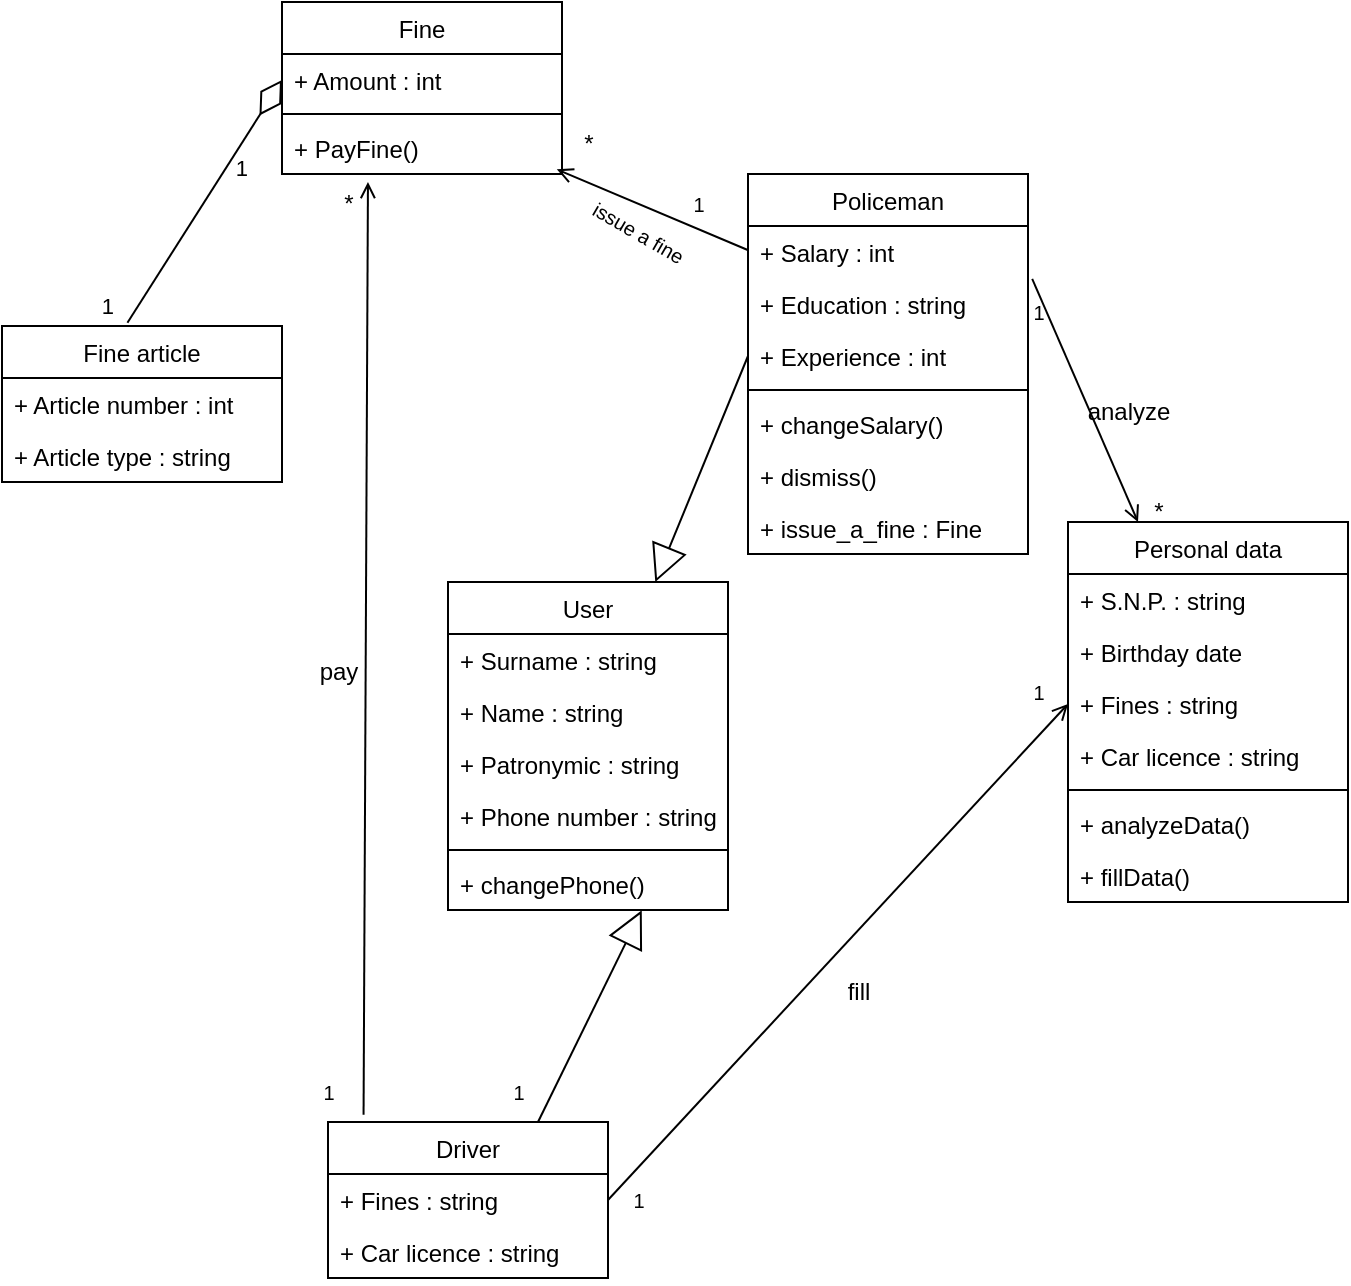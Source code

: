 <mxfile version="20.4.0" type="device"><diagram id="mCyr1kptdM3YggUfpTlr" name="Page-1"><mxGraphModel dx="745" dy="1710" grid="1" gridSize="10" guides="1" tooltips="1" connect="1" arrows="1" fold="1" page="1" pageScale="1" pageWidth="850" pageHeight="1100" math="0" shadow="0"><root><mxCell id="0"/><mxCell id="1" parent="0"/><mxCell id="RMtQjLJvcsIaxz_irh20-17" value="" style="endArrow=block;endSize=16;endFill=0;html=1;exitX=0;exitY=0.5;exitDx=0;exitDy=0;" parent="1" source="6ocjAHUngIfhMNf8PXdl-6" target="6ocjAHUngIfhMNf8PXdl-15" edge="1"><mxGeometry x="0.007" y="-8" width="160" relative="1" as="geometry"><mxPoint x="360" y="-400" as="sourcePoint"/><mxPoint x="340" y="-810" as="targetPoint"/><mxPoint as="offset"/></mxGeometry></mxCell><mxCell id="6ocjAHUngIfhMNf8PXdl-3" value="Policeman" style="swimlane;fontStyle=0;childLayout=stackLayout;horizontal=1;startSize=26;fillColor=none;horizontalStack=0;resizeParent=1;resizeParentMax=0;resizeLast=0;collapsible=1;marginBottom=0;" parent="1" vertex="1"><mxGeometry x="380" y="-514" width="140" height="190" as="geometry"/></mxCell><mxCell id="6ocjAHUngIfhMNf8PXdl-4" value="+ Salary : int" style="text;strokeColor=none;fillColor=none;align=left;verticalAlign=top;spacingLeft=4;spacingRight=4;overflow=hidden;rotatable=0;points=[[0,0.5],[1,0.5]];portConstraint=eastwest;" parent="6ocjAHUngIfhMNf8PXdl-3" vertex="1"><mxGeometry y="26" width="140" height="26" as="geometry"/></mxCell><mxCell id="6ocjAHUngIfhMNf8PXdl-5" value="+ Education : string" style="text;strokeColor=none;fillColor=none;align=left;verticalAlign=top;spacingLeft=4;spacingRight=4;overflow=hidden;rotatable=0;points=[[0,0.5],[1,0.5]];portConstraint=eastwest;" parent="6ocjAHUngIfhMNf8PXdl-3" vertex="1"><mxGeometry y="52" width="140" height="26" as="geometry"/></mxCell><mxCell id="6ocjAHUngIfhMNf8PXdl-6" value="+ Experience : int" style="text;strokeColor=none;fillColor=none;align=left;verticalAlign=top;spacingLeft=4;spacingRight=4;overflow=hidden;rotatable=0;points=[[0,0.5],[1,0.5]];portConstraint=eastwest;" parent="6ocjAHUngIfhMNf8PXdl-3" vertex="1"><mxGeometry y="78" width="140" height="26" as="geometry"/></mxCell><mxCell id="i1IjPsrdhijwOijEoD8R-19" value="" style="line;strokeWidth=1;fillColor=none;align=left;verticalAlign=middle;spacingTop=-1;spacingLeft=3;spacingRight=3;rotatable=0;labelPosition=right;points=[];portConstraint=eastwest;strokeColor=inherit;" vertex="1" parent="6ocjAHUngIfhMNf8PXdl-3"><mxGeometry y="104" width="140" height="8" as="geometry"/></mxCell><mxCell id="i1IjPsrdhijwOijEoD8R-18" value="+ changeSalary()" style="text;strokeColor=none;fillColor=none;align=left;verticalAlign=top;spacingLeft=4;spacingRight=4;overflow=hidden;rotatable=0;points=[[0,0.5],[1,0.5]];portConstraint=eastwest;" vertex="1" parent="6ocjAHUngIfhMNf8PXdl-3"><mxGeometry y="112" width="140" height="26" as="geometry"/></mxCell><mxCell id="i1IjPsrdhijwOijEoD8R-14" value="+ dismiss()" style="text;strokeColor=none;fillColor=none;align=left;verticalAlign=top;spacingLeft=4;spacingRight=4;overflow=hidden;rotatable=0;points=[[0,0.5],[1,0.5]];portConstraint=eastwest;" vertex="1" parent="6ocjAHUngIfhMNf8PXdl-3"><mxGeometry y="138" width="140" height="26" as="geometry"/></mxCell><mxCell id="i1IjPsrdhijwOijEoD8R-28" value="+ issue_a_fine : Fine" style="text;strokeColor=none;fillColor=none;align=left;verticalAlign=top;spacingLeft=4;spacingRight=4;overflow=hidden;rotatable=0;points=[[0,0.5],[1,0.5]];portConstraint=eastwest;" vertex="1" parent="6ocjAHUngIfhMNf8PXdl-3"><mxGeometry y="164" width="140" height="26" as="geometry"/></mxCell><mxCell id="6ocjAHUngIfhMNf8PXdl-10" value="Driver" style="swimlane;fontStyle=0;childLayout=stackLayout;horizontal=1;startSize=26;fillColor=none;horizontalStack=0;resizeParent=1;resizeParentMax=0;resizeLast=0;collapsible=1;marginBottom=0;" parent="1" vertex="1"><mxGeometry x="170" y="-40" width="140" height="78" as="geometry"/></mxCell><mxCell id="6ocjAHUngIfhMNf8PXdl-11" value="+ Fines : string" style="text;strokeColor=none;fillColor=none;align=left;verticalAlign=top;spacingLeft=4;spacingRight=4;overflow=hidden;rotatable=0;points=[[0,0.5],[1,0.5]];portConstraint=eastwest;" parent="6ocjAHUngIfhMNf8PXdl-10" vertex="1"><mxGeometry y="26" width="140" height="26" as="geometry"/></mxCell><mxCell id="6ocjAHUngIfhMNf8PXdl-12" value="+ Car licence : string" style="text;strokeColor=none;fillColor=none;align=left;verticalAlign=top;spacingLeft=4;spacingRight=4;overflow=hidden;rotatable=0;points=[[0,0.5],[1,0.5]];portConstraint=eastwest;" parent="6ocjAHUngIfhMNf8PXdl-10" vertex="1"><mxGeometry y="52" width="140" height="26" as="geometry"/></mxCell><mxCell id="6ocjAHUngIfhMNf8PXdl-15" value="User" style="swimlane;fontStyle=0;childLayout=stackLayout;horizontal=1;startSize=26;fillColor=none;horizontalStack=0;resizeParent=1;resizeParentMax=0;resizeLast=0;collapsible=1;marginBottom=0;" parent="1" vertex="1"><mxGeometry x="230" y="-310" width="140" height="164" as="geometry"/></mxCell><mxCell id="6ocjAHUngIfhMNf8PXdl-16" value="+ Surname : string" style="text;strokeColor=none;fillColor=none;align=left;verticalAlign=top;spacingLeft=4;spacingRight=4;overflow=hidden;rotatable=0;points=[[0,0.5],[1,0.5]];portConstraint=eastwest;" parent="6ocjAHUngIfhMNf8PXdl-15" vertex="1"><mxGeometry y="26" width="140" height="26" as="geometry"/></mxCell><mxCell id="6ocjAHUngIfhMNf8PXdl-17" value="+ Name : string" style="text;strokeColor=none;fillColor=none;align=left;verticalAlign=top;spacingLeft=4;spacingRight=4;overflow=hidden;rotatable=0;points=[[0,0.5],[1,0.5]];portConstraint=eastwest;" parent="6ocjAHUngIfhMNf8PXdl-15" vertex="1"><mxGeometry y="52" width="140" height="26" as="geometry"/></mxCell><mxCell id="6ocjAHUngIfhMNf8PXdl-18" value="+ Patronymic : string" style="text;strokeColor=none;fillColor=none;align=left;verticalAlign=top;spacingLeft=4;spacingRight=4;overflow=hidden;rotatable=0;points=[[0,0.5],[1,0.5]];portConstraint=eastwest;" parent="6ocjAHUngIfhMNf8PXdl-15" vertex="1"><mxGeometry y="78" width="140" height="26" as="geometry"/></mxCell><mxCell id="6ocjAHUngIfhMNf8PXdl-19" value="+ Phone number : string" style="text;strokeColor=none;fillColor=none;align=left;verticalAlign=top;spacingLeft=4;spacingRight=4;overflow=hidden;rotatable=0;points=[[0,0.5],[1,0.5]];portConstraint=eastwest;" parent="6ocjAHUngIfhMNf8PXdl-15" vertex="1"><mxGeometry y="104" width="140" height="26" as="geometry"/></mxCell><mxCell id="i1IjPsrdhijwOijEoD8R-17" value="" style="line;strokeWidth=1;fillColor=none;align=left;verticalAlign=middle;spacingTop=-1;spacingLeft=3;spacingRight=3;rotatable=0;labelPosition=right;points=[];portConstraint=eastwest;strokeColor=inherit;" vertex="1" parent="6ocjAHUngIfhMNf8PXdl-15"><mxGeometry y="130" width="140" height="8" as="geometry"/></mxCell><mxCell id="i1IjPsrdhijwOijEoD8R-15" value="+ changePhone()" style="text;strokeColor=none;fillColor=none;align=left;verticalAlign=top;spacingLeft=4;spacingRight=4;overflow=hidden;rotatable=0;points=[[0,0.5],[1,0.5]];portConstraint=eastwest;" vertex="1" parent="6ocjAHUngIfhMNf8PXdl-15"><mxGeometry y="138" width="140" height="26" as="geometry"/></mxCell><mxCell id="6ocjAHUngIfhMNf8PXdl-21" value="Personal data" style="swimlane;fontStyle=0;childLayout=stackLayout;horizontal=1;startSize=26;fillColor=none;horizontalStack=0;resizeParent=1;resizeParentMax=0;resizeLast=0;collapsible=1;marginBottom=0;" parent="1" vertex="1"><mxGeometry x="540" y="-340" width="140" height="190" as="geometry"/></mxCell><mxCell id="6ocjAHUngIfhMNf8PXdl-22" value="+ S.N.P. : string" style="text;strokeColor=none;fillColor=none;align=left;verticalAlign=top;spacingLeft=4;spacingRight=4;overflow=hidden;rotatable=0;points=[[0,0.5],[1,0.5]];portConstraint=eastwest;" parent="6ocjAHUngIfhMNf8PXdl-21" vertex="1"><mxGeometry y="26" width="140" height="26" as="geometry"/></mxCell><mxCell id="6ocjAHUngIfhMNf8PXdl-20" value="+ Birthday date" style="text;strokeColor=none;fillColor=none;align=left;verticalAlign=top;spacingLeft=4;spacingRight=4;overflow=hidden;rotatable=0;points=[[0,0.5],[1,0.5]];portConstraint=eastwest;" parent="6ocjAHUngIfhMNf8PXdl-21" vertex="1"><mxGeometry y="52" width="140" height="26" as="geometry"/></mxCell><mxCell id="6ocjAHUngIfhMNf8PXdl-25" value="+ Fines : string" style="text;strokeColor=none;fillColor=none;align=left;verticalAlign=top;spacingLeft=4;spacingRight=4;overflow=hidden;rotatable=0;points=[[0,0.5],[1,0.5]];portConstraint=eastwest;" parent="6ocjAHUngIfhMNf8PXdl-21" vertex="1"><mxGeometry y="78" width="140" height="26" as="geometry"/></mxCell><mxCell id="6ocjAHUngIfhMNf8PXdl-26" value="+ Car licence : string" style="text;strokeColor=none;fillColor=none;align=left;verticalAlign=top;spacingLeft=4;spacingRight=4;overflow=hidden;rotatable=0;points=[[0,0.5],[1,0.5]];portConstraint=eastwest;" parent="6ocjAHUngIfhMNf8PXdl-21" vertex="1"><mxGeometry y="104" width="140" height="26" as="geometry"/></mxCell><mxCell id="i1IjPsrdhijwOijEoD8R-24" value="" style="line;strokeWidth=1;fillColor=none;align=left;verticalAlign=middle;spacingTop=-1;spacingLeft=3;spacingRight=3;rotatable=0;labelPosition=right;points=[];portConstraint=eastwest;strokeColor=inherit;" vertex="1" parent="6ocjAHUngIfhMNf8PXdl-21"><mxGeometry y="130" width="140" height="8" as="geometry"/></mxCell><mxCell id="i1IjPsrdhijwOijEoD8R-20" value="+ analyzeData()" style="text;strokeColor=none;fillColor=none;align=left;verticalAlign=top;spacingLeft=4;spacingRight=4;overflow=hidden;rotatable=0;points=[[0,0.5],[1,0.5]];portConstraint=eastwest;" vertex="1" parent="6ocjAHUngIfhMNf8PXdl-21"><mxGeometry y="138" width="140" height="26" as="geometry"/></mxCell><mxCell id="i1IjPsrdhijwOijEoD8R-21" value="+ fillData()" style="text;strokeColor=none;fillColor=none;align=left;verticalAlign=top;spacingLeft=4;spacingRight=4;overflow=hidden;rotatable=0;points=[[0,0.5],[1,0.5]];portConstraint=eastwest;" vertex="1" parent="6ocjAHUngIfhMNf8PXdl-21"><mxGeometry y="164" width="140" height="26" as="geometry"/></mxCell><mxCell id="6ocjAHUngIfhMNf8PXdl-27" value="" style="endArrow=block;endSize=16;endFill=0;html=1;exitX=0.75;exitY=0;exitDx=0;exitDy=0;entryX=0.692;entryY=1.007;entryDx=0;entryDy=0;entryPerimeter=0;" parent="1" source="6ocjAHUngIfhMNf8PXdl-10" target="i1IjPsrdhijwOijEoD8R-15" edge="1"><mxGeometry x="0.007" y="-8" width="160" relative="1" as="geometry"><mxPoint x="220" y="-350" as="sourcePoint"/><mxPoint x="327.275" y="-104" as="targetPoint"/><mxPoint as="offset"/><Array as="points"/></mxGeometry></mxCell><mxCell id="6ocjAHUngIfhMNf8PXdl-32" value="" style="endArrow=none;html=1;rounded=0;endFill=0;strokeWidth=1;entryX=1;entryY=0.5;entryDx=0;entryDy=0;exitX=0;exitY=0.5;exitDx=0;exitDy=0;startArrow=open;startFill=0;endSize=14;" parent="1" source="6ocjAHUngIfhMNf8PXdl-25" target="6ocjAHUngIfhMNf8PXdl-11" edge="1"><mxGeometry width="50" height="50" relative="1" as="geometry"><mxPoint x="350" y="-140" as="sourcePoint"/><mxPoint x="290" y="-180" as="targetPoint"/><Array as="points"/></mxGeometry></mxCell><mxCell id="6ocjAHUngIfhMNf8PXdl-33" value="&lt;font style=&quot;font-size: 10px;&quot;&gt;1&lt;/font&gt;" style="text;html=1;align=center;verticalAlign=middle;resizable=0;points=[];autosize=1;strokeColor=none;fillColor=none;" parent="1" vertex="1"><mxGeometry x="310" y="-16" width="30" height="30" as="geometry"/></mxCell><mxCell id="6ocjAHUngIfhMNf8PXdl-34" value="&lt;font style=&quot;font-size: 10px;&quot;&gt;1&lt;/font&gt;" style="text;html=1;align=center;verticalAlign=middle;resizable=0;points=[];autosize=1;strokeColor=none;fillColor=none;" parent="1" vertex="1"><mxGeometry x="510" y="-270" width="30" height="30" as="geometry"/></mxCell><mxCell id="6ocjAHUngIfhMNf8PXdl-35" value="" style="endArrow=open;html=1;rounded=0;strokeWidth=1;fontSize=10;exitX=1.015;exitY=0.016;exitDx=0;exitDy=0;exitPerimeter=0;entryX=0.25;entryY=0;entryDx=0;entryDy=0;endFill=0;" parent="1" source="6ocjAHUngIfhMNf8PXdl-5" target="6ocjAHUngIfhMNf8PXdl-21" edge="1"><mxGeometry width="50" height="50" relative="1" as="geometry"><mxPoint x="440" y="-290" as="sourcePoint"/><mxPoint x="490" y="-340" as="targetPoint"/></mxGeometry></mxCell><mxCell id="6ocjAHUngIfhMNf8PXdl-36" value="&lt;font style=&quot;font-size: 10px;&quot;&gt;1&lt;/font&gt;" style="text;html=1;align=center;verticalAlign=middle;resizable=0;points=[];autosize=1;strokeColor=none;fillColor=none;" parent="1" vertex="1"><mxGeometry x="510" y="-460" width="30" height="30" as="geometry"/></mxCell><mxCell id="6ocjAHUngIfhMNf8PXdl-37" value="issue a fine" style="text;html=1;align=center;verticalAlign=middle;resizable=0;points=[];autosize=1;strokeColor=none;fillColor=none;fontSize=10;rotation=30;" parent="1" vertex="1"><mxGeometry x="290" y="-500" width="70" height="30" as="geometry"/></mxCell><mxCell id="6ocjAHUngIfhMNf8PXdl-38" value="&lt;font style=&quot;font-size: 12px;&quot;&gt;fill&lt;/font&gt;" style="text;html=1;align=center;verticalAlign=middle;resizable=0;points=[];autosize=1;strokeColor=none;fillColor=none;fontSize=10;" parent="1" vertex="1"><mxGeometry x="420" y="-120" width="30" height="30" as="geometry"/></mxCell><mxCell id="PAIgX8eZ8kHETpRs-qrd-1" value="Fine" style="swimlane;fontStyle=0;childLayout=stackLayout;horizontal=1;startSize=26;fillColor=none;horizontalStack=0;resizeParent=1;resizeParentMax=0;resizeLast=0;collapsible=1;marginBottom=0;" parent="1" vertex="1"><mxGeometry x="147" y="-600" width="140" height="86" as="geometry"/></mxCell><mxCell id="PAIgX8eZ8kHETpRs-qrd-2" value="+ Amount : int" style="text;strokeColor=none;fillColor=none;align=left;verticalAlign=top;spacingLeft=4;spacingRight=4;overflow=hidden;rotatable=0;points=[[0,0.5],[1,0.5]];portConstraint=eastwest;" parent="PAIgX8eZ8kHETpRs-qrd-1" vertex="1"><mxGeometry y="26" width="140" height="26" as="geometry"/></mxCell><mxCell id="i1IjPsrdhijwOijEoD8R-23" value="" style="line;strokeWidth=1;fillColor=none;align=left;verticalAlign=middle;spacingTop=-1;spacingLeft=3;spacingRight=3;rotatable=0;labelPosition=right;points=[];portConstraint=eastwest;strokeColor=inherit;" vertex="1" parent="PAIgX8eZ8kHETpRs-qrd-1"><mxGeometry y="52" width="140" height="8" as="geometry"/></mxCell><mxCell id="i1IjPsrdhijwOijEoD8R-22" value="+ PayFine()" style="text;strokeColor=none;fillColor=none;align=left;verticalAlign=top;spacingLeft=4;spacingRight=4;overflow=hidden;rotatable=0;points=[[0,0.5],[1,0.5]];portConstraint=eastwest;" vertex="1" parent="PAIgX8eZ8kHETpRs-qrd-1"><mxGeometry y="60" width="140" height="26" as="geometry"/></mxCell><mxCell id="PAIgX8eZ8kHETpRs-qrd-5" value="" style="endArrow=open;html=1;rounded=0;strokeWidth=1;fontSize=10;exitX=-0.001;exitY=0.2;exitDx=0;exitDy=0;exitPerimeter=0;endFill=0;entryX=-0.02;entryY=0.922;entryDx=0;entryDy=0;entryPerimeter=0;" parent="1" source="6ocjAHUngIfhMNf8PXdl-3" target="PAIgX8eZ8kHETpRs-qrd-9" edge="1"><mxGeometry width="50" height="50" relative="1" as="geometry"><mxPoint x="512.1" y="-387.584" as="sourcePoint"/><mxPoint x="243.987" y="-492" as="targetPoint"/></mxGeometry></mxCell><mxCell id="PAIgX8eZ8kHETpRs-qrd-6" value="&lt;font style=&quot;font-size: 10px;&quot;&gt;1&lt;/font&gt;" style="text;html=1;align=center;verticalAlign=middle;resizable=0;points=[];autosize=1;strokeColor=none;fillColor=none;" parent="1" vertex="1"><mxGeometry x="340" y="-514" width="30" height="30" as="geometry"/></mxCell><mxCell id="PAIgX8eZ8kHETpRs-qrd-7" value="analyze" style="text;html=1;align=center;verticalAlign=middle;resizable=0;points=[];autosize=1;strokeColor=none;fillColor=none;" parent="1" vertex="1"><mxGeometry x="540" y="-410" width="60" height="30" as="geometry"/></mxCell><mxCell id="PAIgX8eZ8kHETpRs-qrd-9" value="*" style="text;html=1;align=center;verticalAlign=middle;resizable=0;points=[];autosize=1;strokeColor=none;fillColor=none;" parent="1" vertex="1"><mxGeometry x="285" y="-544" width="30" height="30" as="geometry"/></mxCell><mxCell id="PAIgX8eZ8kHETpRs-qrd-10" value="*" style="text;html=1;align=center;verticalAlign=middle;resizable=0;points=[];autosize=1;strokeColor=none;fillColor=none;" parent="1" vertex="1"><mxGeometry x="570" y="-360" width="30" height="30" as="geometry"/></mxCell><mxCell id="PAIgX8eZ8kHETpRs-qrd-11" value="" style="endArrow=none;html=1;rounded=0;endFill=0;strokeWidth=1;entryX=0.127;entryY=-0.046;entryDx=0;entryDy=0;startArrow=open;startFill=0;endSize=14;entryPerimeter=0;exitX=0.307;exitY=1.154;exitDx=0;exitDy=0;exitPerimeter=0;" parent="1" source="i1IjPsrdhijwOijEoD8R-22" target="6ocjAHUngIfhMNf8PXdl-10" edge="1"><mxGeometry width="50" height="50" relative="1" as="geometry"><mxPoint x="186.96" y="-492.39" as="sourcePoint"/><mxPoint x="360" y="-71" as="targetPoint"/><Array as="points"/></mxGeometry></mxCell><mxCell id="PAIgX8eZ8kHETpRs-qrd-12" value="*" style="text;html=1;align=center;verticalAlign=middle;resizable=0;points=[];autosize=1;strokeColor=none;fillColor=none;" parent="1" vertex="1"><mxGeometry x="165" y="-514" width="30" height="30" as="geometry"/></mxCell><mxCell id="PAIgX8eZ8kHETpRs-qrd-13" value="pay" style="text;html=1;align=center;verticalAlign=middle;resizable=0;points=[];autosize=1;strokeColor=none;fillColor=none;" parent="1" vertex="1"><mxGeometry x="155" y="-280" width="40" height="30" as="geometry"/></mxCell><mxCell id="PAIgX8eZ8kHETpRs-qrd-14" value="&lt;font style=&quot;font-size: 10px;&quot;&gt;1&lt;/font&gt;" style="text;html=1;align=center;verticalAlign=middle;resizable=0;points=[];autosize=1;strokeColor=none;fillColor=none;" parent="1" vertex="1"><mxGeometry x="250" y="-70" width="30" height="30" as="geometry"/></mxCell><mxCell id="PAIgX8eZ8kHETpRs-qrd-15" value="Fine article" style="swimlane;fontStyle=0;childLayout=stackLayout;horizontal=1;startSize=26;fillColor=none;horizontalStack=0;resizeParent=1;resizeParentMax=0;resizeLast=0;collapsible=1;marginBottom=0;" parent="1" vertex="1"><mxGeometry x="7" y="-438" width="140" height="78" as="geometry"/></mxCell><mxCell id="PAIgX8eZ8kHETpRs-qrd-16" value="+ Article number : int" style="text;strokeColor=none;fillColor=none;align=left;verticalAlign=top;spacingLeft=4;spacingRight=4;overflow=hidden;rotatable=0;points=[[0,0.5],[1,0.5]];portConstraint=eastwest;" parent="PAIgX8eZ8kHETpRs-qrd-15" vertex="1"><mxGeometry y="26" width="140" height="26" as="geometry"/></mxCell><mxCell id="PAIgX8eZ8kHETpRs-qrd-17" value="+ Article type : string" style="text;strokeColor=none;fillColor=none;align=left;verticalAlign=top;spacingLeft=4;spacingRight=4;overflow=hidden;rotatable=0;points=[[0,0.5],[1,0.5]];portConstraint=eastwest;" parent="PAIgX8eZ8kHETpRs-qrd-15" vertex="1"><mxGeometry y="52" width="140" height="26" as="geometry"/></mxCell><mxCell id="PAIgX8eZ8kHETpRs-qrd-19" value="" style="endArrow=none;html=1;endSize=12;startArrow=diamondThin;startSize=18;startFill=0;exitX=0;exitY=0.5;exitDx=0;exitDy=0;entryX=0.448;entryY=-0.021;entryDx=0;entryDy=0;entryPerimeter=0;" parent="1" source="PAIgX8eZ8kHETpRs-qrd-2" target="PAIgX8eZ8kHETpRs-qrd-15" edge="1"><mxGeometry relative="1" as="geometry"><mxPoint x="590" y="-760" as="sourcePoint"/><mxPoint x="70" y="-511" as="targetPoint"/></mxGeometry></mxCell><mxCell id="PAIgX8eZ8kHETpRs-qrd-20" value="1" style="edgeLabel;resizable=0;html=1;align=right;verticalAlign=top;" parent="PAIgX8eZ8kHETpRs-qrd-19" connectable="0" vertex="1"><mxGeometry x="1" relative="1" as="geometry"><mxPoint x="-6" y="-21" as="offset"/></mxGeometry></mxCell><mxCell id="PAIgX8eZ8kHETpRs-qrd-22" value="1" style="edgeLabel;resizable=0;html=1;align=right;verticalAlign=top;" parent="1" connectable="0" vertex="1"><mxGeometry x="130.005" y="-529.998" as="geometry"/></mxCell><mxCell id="i1IjPsrdhijwOijEoD8R-25" value="&lt;font style=&quot;font-size: 10px;&quot;&gt;1&lt;/font&gt;" style="text;html=1;align=center;verticalAlign=middle;resizable=0;points=[];autosize=1;strokeColor=none;fillColor=none;" vertex="1" parent="1"><mxGeometry x="155" y="-70" width="30" height="30" as="geometry"/></mxCell></root></mxGraphModel></diagram></mxfile>